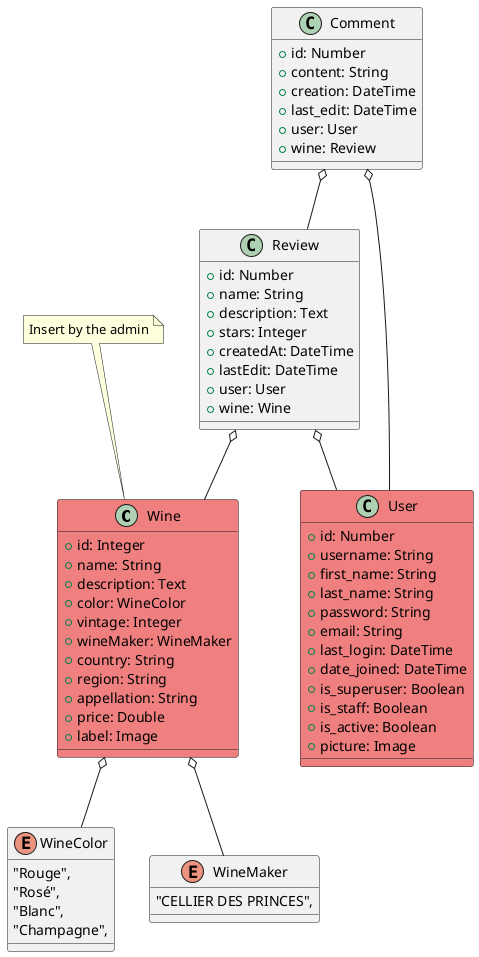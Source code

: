 @startuml Overview

' #LightSkyBlue
' rails generate scaffold Wine name:string description:text 
' wine_color:references vintage:integer wine_maker:references country:string
' region:string appellation:string price:decimal
class Wine #LightCoral {
    + id: Integer
    + name: String
    + description: Text
    + color: WineColor
    + vintage: Integer
    + wineMaker: WineMaker
    + country: String
    + region: String
    + appellation: String
    + price: Double
    + label: Image
}
Wine o-- WineColor
Wine o-- WineMaker
note top of Wine
Insert by the admin
end note

' rails generate scaffold Review name:string description:text
' stars:integer createdAt:datetime lastEdit:datetime user:references
' wine:references
class Review {
    + id: Number
    + name: String
    + description: Text
    + stars: Integer
    + createdAt: DateTime
    + lastEdit: DateTime
    + user: User
    + wine: Wine
}
Review o-- User
Review o-- Wine

' rails generate scaffold Comment content:text createdAt:datetime
' lastEdit:datetime user:references wine:references
class Comment {
    + id: Number
    + content: String
    + creation: DateTime
    + last_edit: DateTime
    + user: User
    + wine: Review
}
Comment o-- User
Comment o-- Review

' rails generate scaffold User username:string:uniq first_name:string
' last_name:string password:string email:string:uniq last_login:datetime
' date_joined:datetime is_superuser:boolean is_staff:boolean
' is_active:boolean
class User #LightCoral {
    + id: Number
    + username: String
    + first_name: String
    + last_name: String
    + password: String
    + email: String
    + last_login: DateTime
    + date_joined: DateTime
    + is_superuser: Boolean
    + is_staff: Boolean
    + is_active: Boolean
    + picture: Image
}

' rails generate scaffold WineColor name:string
Enum WineColor {
    "Rouge",
    "Rosé",
    "Blanc",
    "Champagne",
}

' rails generate scaffold WineMaker name:string
Enum WineMaker {
    "CELLIER DES PRINCES",
}

@enduml